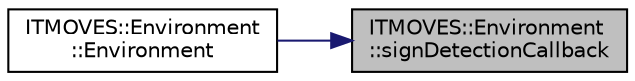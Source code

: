 digraph "ITMOVES::Environment::signDetectionCallback"
{
 // LATEX_PDF_SIZE
  edge [fontname="Helvetica",fontsize="10",labelfontname="Helvetica",labelfontsize="10"];
  node [fontname="Helvetica",fontsize="10",shape=record];
  rankdir="RL";
  Node1 [label="ITMOVES::Environment\l::signDetectionCallback",height=0.2,width=0.4,color="black", fillcolor="grey75", style="filled", fontcolor="black",tooltip="Set states according to detected signs/ objects within the correct ROI and store specific variables t..."];
  Node1 -> Node2 [dir="back",color="midnightblue",fontsize="10",style="solid",fontname="Helvetica"];
  Node2 [label="ITMOVES::Environment\l::Environment",height=0.2,width=0.4,color="black", fillcolor="white", style="filled",URL="$class_i_t_m_o_v_e_s_1_1_environment.html#a1e56a2600e238b8fa8c9b3a97feab733",tooltip="Construct a new Environment object and initialize ROS Subscriber/ Publisher, various class members,..."];
}
